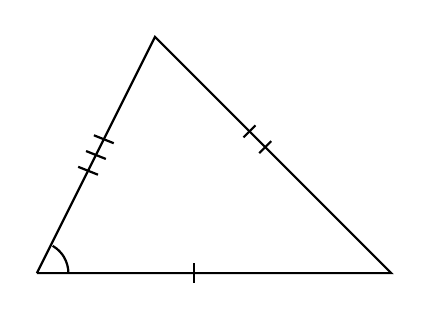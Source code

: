 \begin{tikzpicture}
\node at (0,0) {};
\node (v1) at (-2.5,-1) {};
\node (v2) at (2,-1) {};
\node (v3) at (-1,2) {};
\draw[thick] (v1.center) -- (v2.center) -- (v3.center) -- (v1.center);
\node (v5) at (-0.5,-1.25) {};
\node (v4) at (-0.5,-0.75) {};
\draw [thick] (v4) edge (v5);
\node (v6) at (0,0.6) {};
\node (v7) at (0.4,1) {};
\node (v8) at (0.2,0.4) {};
\node (v9) at (0.6,0.8) {};
\draw[thick]  (v6) edge (v7);
\draw [thick] (v8) edge (v9);
\node (v12) at (-2,0.6) {};
\node (v13) at (-1.5,0.4) {};
\node (v10) at (-1.9,0.8) {};
\node (v11) at (-1.4,0.6) {};
\node (v14) at (-2.1,0.4) {};
\node (v15) at (-1.6,0.2) {};
\draw [thick] (v10) edge (v11);
\draw [thick] (v12) edge (v13);
\draw [thick] (v14) edge (v15);

\draw [thick] (-2.1,-1) arc (0:60:0.4);
%\draw[thick] (1.7,-1) arc (180:140:0.3);
\end{tikzpicture}